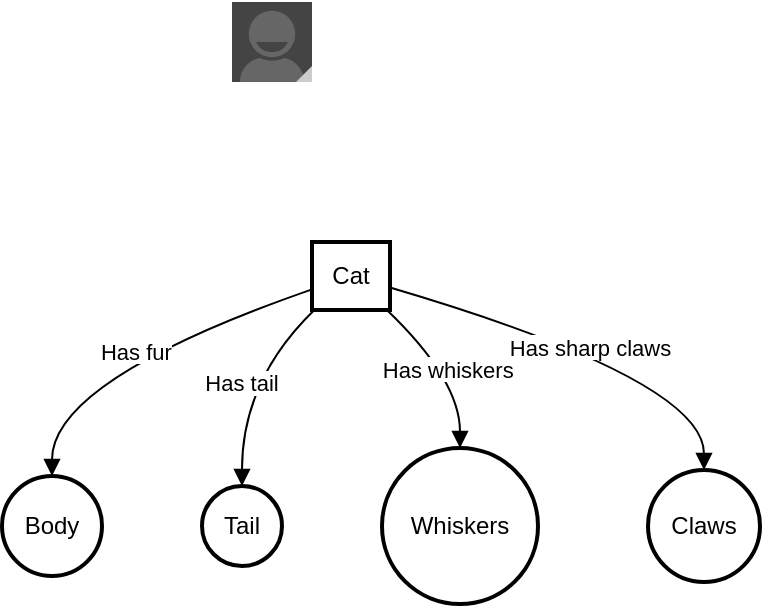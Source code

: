 <mxfile version="24.5.4" type="github">
  <diagram name="Page-1" id="fyN8EG7Ama09wMrGybzz">
    <mxGraphModel dx="880" dy="1677" grid="1" gridSize="10" guides="1" tooltips="1" connect="1" arrows="1" fold="1" page="1" pageScale="1" pageWidth="827" pageHeight="1169" math="0" shadow="0">
      <root>
        <mxCell id="0" />
        <mxCell id="1" parent="0" />
        <mxCell id="2" value="Cat" style="whiteSpace=wrap;strokeWidth=2;" parent="1" vertex="1">
          <mxGeometry x="156" width="39" height="34" as="geometry" />
        </mxCell>
        <mxCell id="3" value="Body" style="ellipse;aspect=fixed;strokeWidth=2;whiteSpace=wrap;" parent="1" vertex="1">
          <mxGeometry x="1" y="117" width="50" height="50" as="geometry" />
        </mxCell>
        <mxCell id="4" value="Tail" style="ellipse;aspect=fixed;strokeWidth=2;whiteSpace=wrap;" parent="1" vertex="1">
          <mxGeometry x="101" y="122" width="40" height="40" as="geometry" />
        </mxCell>
        <mxCell id="5" value="Whiskers" style="ellipse;aspect=fixed;strokeWidth=2;whiteSpace=wrap;" parent="1" vertex="1">
          <mxGeometry x="191" y="103" width="78" height="78" as="geometry" />
        </mxCell>
        <mxCell id="6" value="Claws" style="ellipse;aspect=fixed;strokeWidth=2;whiteSpace=wrap;" parent="1" vertex="1">
          <mxGeometry x="324" y="114" width="56" height="56" as="geometry" />
        </mxCell>
        <mxCell id="7" value="Has fur" style="curved=1;startArrow=none;endArrow=block;exitX=-0.01;exitY=0.7;entryX=0.5;entryY=0;" parent="1" source="2" target="3" edge="1">
          <mxGeometry relative="1" as="geometry">
            <Array as="points">
              <mxPoint x="26" y="69" />
            </Array>
          </mxGeometry>
        </mxCell>
        <mxCell id="8" value="Has tail" style="curved=1;startArrow=none;endArrow=block;exitX=0.03;exitY=1;entryX=0.5;entryY=0;" parent="1" source="2" target="4" edge="1">
          <mxGeometry relative="1" as="geometry">
            <Array as="points">
              <mxPoint x="121" y="69" />
            </Array>
          </mxGeometry>
        </mxCell>
        <mxCell id="9" value="Has whiskers" style="curved=1;startArrow=none;endArrow=block;exitX=0.96;exitY=1;entryX=0.5;entryY=0;" parent="1" source="2" target="5" edge="1">
          <mxGeometry relative="1" as="geometry">
            <Array as="points">
              <mxPoint x="230" y="69" />
            </Array>
          </mxGeometry>
        </mxCell>
        <mxCell id="10" value="Has sharp claws" style="curved=1;startArrow=none;endArrow=block;exitX=1;exitY=0.67;entryX=0.5;entryY=0;" parent="1" source="2" target="6" edge="1">
          <mxGeometry relative="1" as="geometry">
            <Array as="points">
              <mxPoint x="352" y="69" />
            </Array>
          </mxGeometry>
        </mxCell>
        <mxCell id="u2nNGwwCcGR5UPS9zMmX-10" value="" style="verticalLabelPosition=bottom;verticalAlign=top;html=1;shadow=0;dashed=0;strokeWidth=1;shape=mxgraph.android.contact_badge_normal;sketch=0;" vertex="1" parent="1">
          <mxGeometry x="116" y="-120" width="40" height="40" as="geometry" />
        </mxCell>
      </root>
    </mxGraphModel>
  </diagram>
</mxfile>
